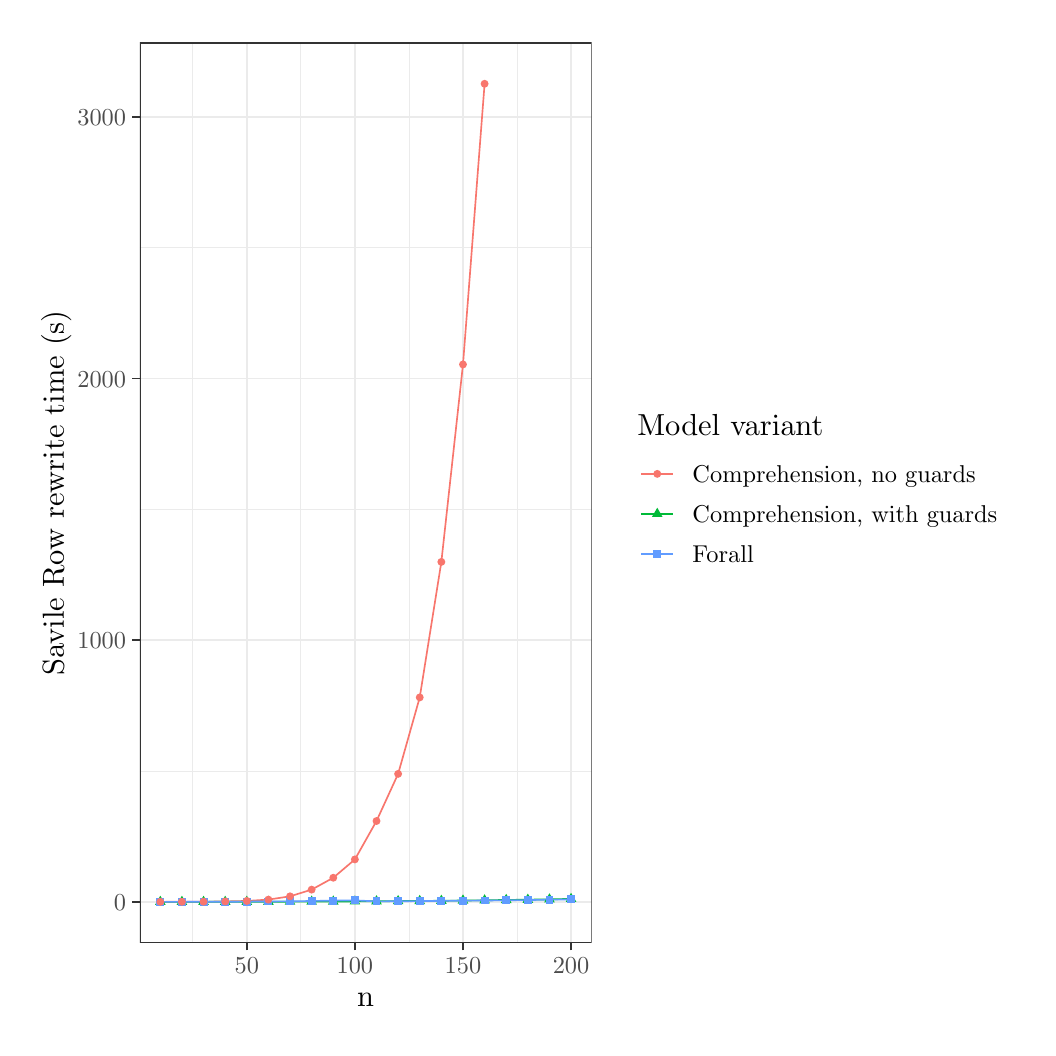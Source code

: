 % Created by tikzDevice version 0.12.6 on 2025-06-15 21:16:48
% !TEX encoding = UTF-8 Unicode
\begin{tikzpicture}[x=1pt,y=1pt]
\definecolor{fillColor}{RGB}{255,255,255}
\path[use as bounding box,fill=fillColor,fill opacity=0.00] (0,0) rectangle (361.35,361.35);
\begin{scope}
\path[clip] (  0.00,  0.00) rectangle (361.35,361.35);
\definecolor{drawColor}{RGB}{255,255,255}
\definecolor{fillColor}{RGB}{255,255,255}

\path[draw=drawColor,line width= 0.6pt,line join=round,line cap=round,fill=fillColor] (  0.00,  0.00) rectangle (361.35,361.35);
\end{scope}
\begin{scope}
\path[clip] ( 40.51, 30.69) rectangle (203.78,355.85);
\definecolor{fillColor}{RGB}{255,255,255}

\path[fill=fillColor] ( 40.51, 30.69) rectangle (203.78,355.85);
\definecolor{drawColor}{gray}{0.92}

\path[draw=drawColor,line width= 0.3pt,line join=round] ( 40.51, 92.71) --
	(203.78, 92.71);

\path[draw=drawColor,line width= 0.3pt,line join=round] ( 40.51,187.25) --
	(203.78,187.25);

\path[draw=drawColor,line width= 0.3pt,line join=round] ( 40.51,281.79) --
	(203.78,281.79);

\path[draw=drawColor,line width= 0.3pt,line join=round] ( 59.65, 30.69) --
	( 59.65,355.85);

\path[draw=drawColor,line width= 0.3pt,line join=round] ( 98.71, 30.69) --
	( 98.71,355.85);

\path[draw=drawColor,line width= 0.3pt,line join=round] (137.77, 30.69) --
	(137.77,355.85);

\path[draw=drawColor,line width= 0.3pt,line join=round] (176.83, 30.69) --
	(176.83,355.85);

\path[draw=drawColor,line width= 0.6pt,line join=round] ( 40.51, 45.44) --
	(203.78, 45.44);

\path[draw=drawColor,line width= 0.6pt,line join=round] ( 40.51,139.98) --
	(203.78,139.98);

\path[draw=drawColor,line width= 0.6pt,line join=round] ( 40.51,234.52) --
	(203.78,234.52);

\path[draw=drawColor,line width= 0.6pt,line join=round] ( 40.51,329.06) --
	(203.78,329.06);

\path[draw=drawColor,line width= 0.6pt,line join=round] ( 79.18, 30.69) --
	( 79.18,355.85);

\path[draw=drawColor,line width= 0.6pt,line join=round] (118.24, 30.69) --
	(118.24,355.85);

\path[draw=drawColor,line width= 0.6pt,line join=round] (157.30, 30.69) --
	(157.30,355.85);

\path[draw=drawColor,line width= 0.6pt,line join=round] (196.35, 30.69) --
	(196.35,355.85);
\definecolor{drawColor}{RGB}{248,118,109}

\path[draw=drawColor,line width= 0.6pt,line join=round] ( 47.93, 45.47) --
	( 55.74, 45.48) --
	( 63.55, 45.52) --
	( 71.37, 45.61) --
	( 79.18, 45.79) --
	( 86.99, 46.28) --
	( 94.80, 47.46) --
	(102.61, 49.88) --
	(110.43, 54.17) --
	(118.24, 60.80) --
	(126.05, 74.68) --
	(133.86, 91.71) --
	(141.67,119.34) --
	(149.48,168.30) --
	(157.30,239.65) --
	(165.11,341.07);
\definecolor{drawColor}{RGB}{0,186,56}

\path[draw=drawColor,line width= 0.6pt,line join=round] ( 47.93, 45.47) --
	( 55.74, 45.47) --
	( 63.55, 45.47) --
	( 71.37, 45.48) --
	( 79.18, 45.49) --
	( 86.99, 45.51) --
	( 94.80, 45.53) --
	(102.61, 45.55) --
	(110.43, 45.59) --
	(118.24, 45.63) --
	(126.05, 45.68) --
	(133.86, 45.73) --
	(141.67, 45.79) --
	(149.48, 45.86) --
	(157.30, 45.95) --
	(165.11, 46.03) --
	(172.92, 46.15) --
	(180.73, 46.25) --
	(188.54, 46.37) --
	(196.35, 46.53);
\definecolor{drawColor}{RGB}{97,156,255}

\path[draw=drawColor,line width= 0.6pt,line join=round] ( 47.93, 45.47) --
	( 55.74, 45.47) --
	( 63.55, 45.48) --
	( 71.37, 45.50) --
	( 79.18, 45.55) --
	( 86.99, 45.60) --
	( 94.80, 45.65) --
	(102.61, 45.78) --
	(110.43, 45.92) --
	(118.24, 46.00) --
	(126.05, 45.63) --
	(133.86, 45.68) --
	(141.67, 45.73) --
	(149.48, 45.80) --
	(157.30, 45.88) --
	(165.11, 45.95) --
	(172.92, 46.03) --
	(180.73, 46.12) --
	(188.54, 46.23) --
	(196.35, 46.34);
\definecolor{fillColor}{RGB}{0,186,56}

\path[fill=fillColor] ( 47.93, 47.69) --
	( 49.85, 44.36) --
	( 46.01, 44.36) --
	cycle;

\path[fill=fillColor] ( 55.74, 47.69) --
	( 57.66, 44.36) --
	( 53.82, 44.36) --
	cycle;

\path[fill=fillColor] ( 63.55, 47.69) --
	( 65.48, 44.37) --
	( 61.63, 44.37) --
	cycle;

\path[fill=fillColor] ( 71.37, 47.70) --
	( 73.29, 44.37) --
	( 69.45, 44.37) --
	cycle;

\path[fill=fillColor] ( 79.18, 47.71) --
	( 81.10, 44.38) --
	( 77.26, 44.38) --
	cycle;

\path[fill=fillColor] ( 86.99, 47.72) --
	( 88.91, 44.40) --
	( 85.07, 44.40) --
	cycle;

\path[fill=fillColor] ( 94.80, 47.75) --
	( 96.72, 44.42) --
	( 92.88, 44.42) --
	cycle;

\path[fill=fillColor] (102.61, 47.77) --
	(104.53, 44.44) --
	(100.69, 44.44) --
	cycle;

\path[fill=fillColor] (110.43, 47.81) --
	(112.35, 44.48) --
	(108.50, 44.48) --
	cycle;

\path[fill=fillColor] (118.24, 47.85) --
	(120.16, 44.52) --
	(116.32, 44.52) --
	cycle;

\path[fill=fillColor] (126.05, 47.90) --
	(127.97, 44.57) --
	(124.13, 44.57) --
	cycle;

\path[fill=fillColor] (133.86, 47.95) --
	(135.78, 44.62) --
	(131.94, 44.62) --
	cycle;

\path[fill=fillColor] (141.67, 48.01) --
	(143.59, 44.68) --
	(139.75, 44.68) --
	cycle;

\path[fill=fillColor] (149.48, 48.08) --
	(151.41, 44.75) --
	(147.56, 44.75) --
	cycle;

\path[fill=fillColor] (157.30, 48.17) --
	(159.22, 44.84) --
	(155.37, 44.84) --
	cycle;

\path[fill=fillColor] (165.11, 48.24) --
	(167.03, 44.92) --
	(163.19, 44.92) --
	cycle;

\path[fill=fillColor] (172.92, 48.37) --
	(174.84, 45.04) --
	(171.00, 45.04) --
	cycle;

\path[fill=fillColor] (180.73, 48.47) --
	(182.65, 45.14) --
	(178.81, 45.14) --
	cycle;

\path[fill=fillColor] (188.54, 48.58) --
	(190.46, 45.26) --
	(186.62, 45.26) --
	cycle;

\path[fill=fillColor] (196.35, 48.75) --
	(198.28, 45.42) --
	(194.43, 45.42) --
	cycle;
\definecolor{fillColor}{RGB}{97,156,255}

\path[fill=fillColor] ( 46.50, 44.04) --
	( 49.36, 44.04) --
	( 49.36, 46.89) --
	( 46.50, 46.89) --
	cycle;

\path[fill=fillColor] ( 54.32, 44.04) --
	( 57.17, 44.04) --
	( 57.17, 46.90) --
	( 54.32, 46.90) --
	cycle;

\path[fill=fillColor] ( 62.13, 44.05) --
	( 64.98, 44.05) --
	( 64.98, 46.90) --
	( 62.13, 46.90) --
	cycle;

\path[fill=fillColor] ( 69.94, 44.07) --
	( 72.79, 44.07) --
	( 72.79, 46.93) --
	( 69.94, 46.93) --
	cycle;

\path[fill=fillColor] ( 77.75, 44.13) --
	( 80.60, 44.13) --
	( 80.60, 46.98) --
	( 77.75, 46.98) --
	cycle;

\path[fill=fillColor] ( 85.56, 44.17) --
	( 88.42, 44.17) --
	( 88.42, 47.03) --
	( 85.56, 47.03) --
	cycle;

\path[fill=fillColor] ( 93.38, 44.22) --
	( 96.23, 44.22) --
	( 96.23, 47.08) --
	( 93.38, 47.08) --
	cycle;

\path[fill=fillColor] (101.19, 44.36) --
	(104.04, 44.36) --
	(104.04, 47.21) --
	(101.19, 47.21) --
	cycle;

\path[fill=fillColor] (109.00, 44.50) --
	(111.85, 44.50) --
	(111.85, 47.35) --
	(109.00, 47.35) --
	cycle;

\path[fill=fillColor] (116.81, 44.57) --
	(119.66, 44.57) --
	(119.66, 47.42) --
	(116.81, 47.42) --
	cycle;

\path[fill=fillColor] (124.62, 44.20) --
	(127.48, 44.20) --
	(127.48, 47.06) --
	(124.62, 47.06) --
	cycle;

\path[fill=fillColor] (132.43, 44.25) --
	(135.29, 44.25) --
	(135.29, 47.11) --
	(132.43, 47.11) --
	cycle;

\path[fill=fillColor] (140.25, 44.30) --
	(143.10, 44.30) --
	(143.10, 47.16) --
	(140.25, 47.16) --
	cycle;

\path[fill=fillColor] (148.06, 44.37) --
	(150.91, 44.37) --
	(150.91, 47.22) --
	(148.06, 47.22) --
	cycle;

\path[fill=fillColor] (155.87, 44.45) --
	(158.72, 44.45) --
	(158.72, 47.30) --
	(155.87, 47.30) --
	cycle;

\path[fill=fillColor] (163.68, 44.52) --
	(166.53, 44.52) --
	(166.53, 47.38) --
	(163.68, 47.38) --
	cycle;

\path[fill=fillColor] (171.49, 44.60) --
	(174.35, 44.60) --
	(174.35, 47.46) --
	(171.49, 47.46) --
	cycle;

\path[fill=fillColor] (179.30, 44.70) --
	(182.16, 44.70) --
	(182.16, 47.55) --
	(179.30, 47.55) --
	cycle;

\path[fill=fillColor] (187.12, 44.80) --
	(189.97, 44.80) --
	(189.97, 47.66) --
	(187.12, 47.66) --
	cycle;

\path[fill=fillColor] (194.93, 44.91) --
	(197.78, 44.91) --
	(197.78, 47.77) --
	(194.93, 47.77) --
	cycle;
\definecolor{fillColor}{RGB}{248,118,109}

\path[fill=fillColor] ( 47.93, 45.47) circle (  1.43);

\path[fill=fillColor] ( 55.74, 45.48) circle (  1.43);

\path[fill=fillColor] ( 63.55, 45.52) circle (  1.43);

\path[fill=fillColor] ( 71.37, 45.61) circle (  1.43);

\path[fill=fillColor] ( 79.18, 45.79) circle (  1.43);

\path[fill=fillColor] ( 86.99, 46.28) circle (  1.43);

\path[fill=fillColor] ( 94.80, 47.46) circle (  1.43);

\path[fill=fillColor] (102.61, 49.88) circle (  1.43);

\path[fill=fillColor] (110.43, 54.17) circle (  1.43);

\path[fill=fillColor] (118.24, 60.80) circle (  1.43);

\path[fill=fillColor] (126.05, 74.68) circle (  1.43);

\path[fill=fillColor] (133.86, 91.71) circle (  1.43);

\path[fill=fillColor] (141.67,119.34) circle (  1.43);

\path[fill=fillColor] (149.48,168.30) circle (  1.43);

\path[fill=fillColor] (157.30,239.65) circle (  1.43);

\path[fill=fillColor] (165.11,341.07) circle (  1.43);
\definecolor{drawColor}{gray}{0.20}

\path[draw=drawColor,line width= 0.6pt,line join=round,line cap=round] ( 40.51, 30.69) rectangle (203.78,355.85);
\end{scope}
\begin{scope}
\path[clip] (  0.00,  0.00) rectangle (361.35,361.35);
\definecolor{drawColor}{gray}{0.30}

\node[text=drawColor,anchor=base east,inner sep=0pt, outer sep=0pt, scale=  0.88] at ( 35.56, 42.41) {0};

\node[text=drawColor,anchor=base east,inner sep=0pt, outer sep=0pt, scale=  0.88] at ( 35.56,136.95) {1000};

\node[text=drawColor,anchor=base east,inner sep=0pt, outer sep=0pt, scale=  0.88] at ( 35.56,231.49) {2000};

\node[text=drawColor,anchor=base east,inner sep=0pt, outer sep=0pt, scale=  0.88] at ( 35.56,326.03) {3000};
\end{scope}
\begin{scope}
\path[clip] (  0.00,  0.00) rectangle (361.35,361.35);
\definecolor{drawColor}{gray}{0.20}

\path[draw=drawColor,line width= 0.6pt,line join=round] ( 37.76, 45.44) --
	( 40.51, 45.44);

\path[draw=drawColor,line width= 0.6pt,line join=round] ( 37.76,139.98) --
	( 40.51,139.98);

\path[draw=drawColor,line width= 0.6pt,line join=round] ( 37.76,234.52) --
	( 40.51,234.52);

\path[draw=drawColor,line width= 0.6pt,line join=round] ( 37.76,329.06) --
	( 40.51,329.06);
\end{scope}
\begin{scope}
\path[clip] (  0.00,  0.00) rectangle (361.35,361.35);
\definecolor{drawColor}{gray}{0.20}

\path[draw=drawColor,line width= 0.6pt,line join=round] ( 79.18, 27.94) --
	( 79.18, 30.69);

\path[draw=drawColor,line width= 0.6pt,line join=round] (118.24, 27.94) --
	(118.24, 30.69);

\path[draw=drawColor,line width= 0.6pt,line join=round] (157.30, 27.94) --
	(157.30, 30.69);

\path[draw=drawColor,line width= 0.6pt,line join=round] (196.35, 27.94) --
	(196.35, 30.69);
\end{scope}
\begin{scope}
\path[clip] (  0.00,  0.00) rectangle (361.35,361.35);
\definecolor{drawColor}{gray}{0.30}

\node[text=drawColor,anchor=base,inner sep=0pt, outer sep=0pt, scale=  0.88] at ( 79.18, 19.68) {50};

\node[text=drawColor,anchor=base,inner sep=0pt, outer sep=0pt, scale=  0.88] at (118.24, 19.68) {100};

\node[text=drawColor,anchor=base,inner sep=0pt, outer sep=0pt, scale=  0.88] at (157.30, 19.68) {150};

\node[text=drawColor,anchor=base,inner sep=0pt, outer sep=0pt, scale=  0.88] at (196.35, 19.68) {200};
\end{scope}
\begin{scope}
\path[clip] (  0.00,  0.00) rectangle (361.35,361.35);
\definecolor{drawColor}{RGB}{0,0,0}

\node[text=drawColor,anchor=base,inner sep=0pt, outer sep=0pt, scale=  1.10] at (122.14,  7.64) {n};
\end{scope}
\begin{scope}
\path[clip] (  0.00,  0.00) rectangle (361.35,361.35);
\definecolor{drawColor}{RGB}{0,0,0}

\node[text=drawColor,rotate= 90.00,anchor=base,inner sep=0pt, outer sep=0pt, scale=  1.10] at ( 13.08,193.27) {Savile Row rewrite time (s)};
\end{scope}
\begin{scope}
\path[clip] (  0.00,  0.00) rectangle (361.35,361.35);
\definecolor{fillColor}{RGB}{255,255,255}

\path[fill=fillColor] (214.78,158.48) rectangle (355.85,228.06);
\end{scope}
\begin{scope}
\path[clip] (  0.00,  0.00) rectangle (361.35,361.35);
\definecolor{drawColor}{RGB}{0,0,0}

\node[text=drawColor,anchor=base west,inner sep=0pt, outer sep=0pt, scale=  1.10] at (220.28,213.91) {Model variant};
\end{scope}
\begin{scope}
\path[clip] (  0.00,  0.00) rectangle (361.35,361.35);
\definecolor{fillColor}{RGB}{255,255,255}

\path[fill=fillColor] (220.28,192.89) rectangle (234.73,207.34);
\end{scope}
\begin{scope}
\path[clip] (  0.00,  0.00) rectangle (361.35,361.35);
\definecolor{drawColor}{RGB}{248,118,109}

\path[draw=drawColor,line width= 0.6pt,line join=round] (221.72,200.11) -- (233.28,200.11);
\end{scope}
\begin{scope}
\path[clip] (  0.00,  0.00) rectangle (361.35,361.35);
\definecolor{fillColor}{RGB}{248,118,109}

\path[fill=fillColor] (227.50,200.11) circle (  1.43);
\end{scope}
\begin{scope}
\path[clip] (  0.00,  0.00) rectangle (361.35,361.35);
\definecolor{fillColor}{RGB}{255,255,255}

\path[fill=fillColor] (220.28,178.43) rectangle (234.73,192.89);
\end{scope}
\begin{scope}
\path[clip] (  0.00,  0.00) rectangle (361.35,361.35);
\definecolor{drawColor}{RGB}{0,186,56}

\path[draw=drawColor,line width= 0.6pt,line join=round] (221.72,185.66) -- (233.28,185.66);
\end{scope}
\begin{scope}
\path[clip] (  0.00,  0.00) rectangle (361.35,361.35);
\definecolor{fillColor}{RGB}{0,186,56}

\path[fill=fillColor] (227.50,187.88) --
	(229.42,184.55) --
	(225.58,184.55) --
	cycle;
\end{scope}
\begin{scope}
\path[clip] (  0.00,  0.00) rectangle (361.35,361.35);
\definecolor{fillColor}{RGB}{255,255,255}

\path[fill=fillColor] (220.28,163.98) rectangle (234.73,178.43);
\end{scope}
\begin{scope}
\path[clip] (  0.00,  0.00) rectangle (361.35,361.35);
\definecolor{drawColor}{RGB}{97,156,255}

\path[draw=drawColor,line width= 0.6pt,line join=round] (221.72,171.21) -- (233.28,171.21);
\end{scope}
\begin{scope}
\path[clip] (  0.00,  0.00) rectangle (361.35,361.35);
\definecolor{fillColor}{RGB}{97,156,255}

\path[fill=fillColor] (226.08,169.78) --
	(228.93,169.78) --
	(228.93,172.63) --
	(226.08,172.63) --
	cycle;
\end{scope}
\begin{scope}
\path[clip] (  0.00,  0.00) rectangle (361.35,361.35);
\definecolor{drawColor}{RGB}{0,0,0}

\node[text=drawColor,anchor=base west,inner sep=0pt, outer sep=0pt, scale=  0.88] at (240.23,197.08) {Comprehension, no guards};
\end{scope}
\begin{scope}
\path[clip] (  0.00,  0.00) rectangle (361.35,361.35);
\definecolor{drawColor}{RGB}{0,0,0}

\node[text=drawColor,anchor=base west,inner sep=0pt, outer sep=0pt, scale=  0.88] at (240.23,182.63) {Comprehension, with guards};
\end{scope}
\begin{scope}
\path[clip] (  0.00,  0.00) rectangle (361.35,361.35);
\definecolor{drawColor}{RGB}{0,0,0}

\node[text=drawColor,anchor=base west,inner sep=0pt, outer sep=0pt, scale=  0.88] at (240.23,168.18) {Forall};
\end{scope}
\end{tikzpicture}
